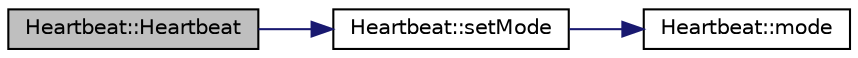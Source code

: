 digraph "Heartbeat::Heartbeat"
{
  edge [fontname="Helvetica",fontsize="10",labelfontname="Helvetica",labelfontsize="10"];
  node [fontname="Helvetica",fontsize="10",shape=record];
  rankdir="LR";
  Node0 [label="Heartbeat::Heartbeat",height=0.2,width=0.4,color="black", fillcolor="grey75", style="filled", fontcolor="black"];
  Node0 -> Node1 [color="midnightblue",fontsize="10",style="solid",fontname="Helvetica"];
  Node1 [label="Heartbeat::setMode",height=0.2,width=0.4,color="black", fillcolor="white", style="filled",URL="$classHeartbeat.html#a9b3545c198f4531263404e3503e2d409"];
  Node1 -> Node2 [color="midnightblue",fontsize="10",style="solid",fontname="Helvetica"];
  Node2 [label="Heartbeat::mode",height=0.2,width=0.4,color="black", fillcolor="white", style="filled",URL="$classHeartbeat.html#ad59dbbe35ec725034bd204ea9ca60c8c"];
}
